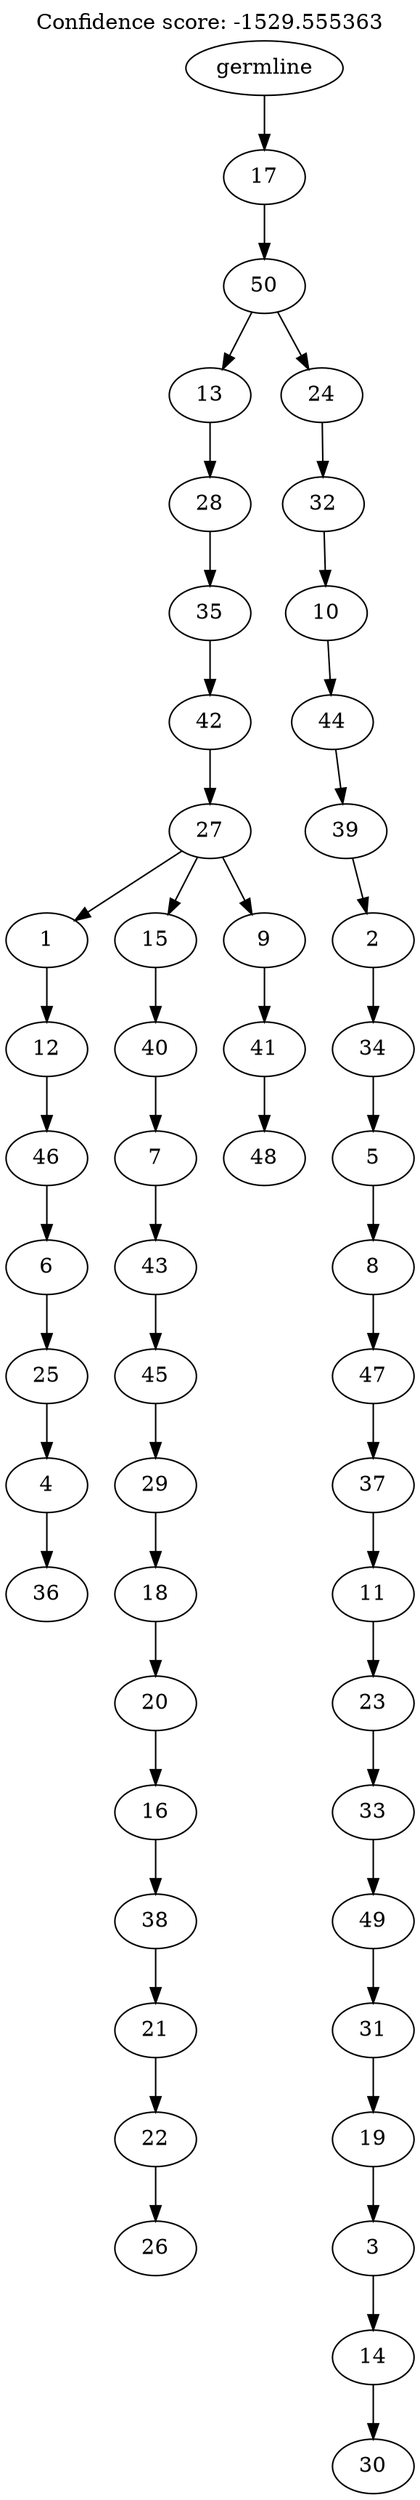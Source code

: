 digraph g {
	"49" -> "50";
	"50" [label="36"];
	"48" -> "49";
	"49" [label="4"];
	"47" -> "48";
	"48" [label="25"];
	"46" -> "47";
	"47" [label="6"];
	"45" -> "46";
	"46" [label="46"];
	"44" -> "45";
	"45" [label="12"];
	"42" -> "43";
	"43" [label="26"];
	"41" -> "42";
	"42" [label="22"];
	"40" -> "41";
	"41" [label="21"];
	"39" -> "40";
	"40" [label="38"];
	"38" -> "39";
	"39" [label="16"];
	"37" -> "38";
	"38" [label="20"];
	"36" -> "37";
	"37" [label="18"];
	"35" -> "36";
	"36" [label="29"];
	"34" -> "35";
	"35" [label="45"];
	"33" -> "34";
	"34" [label="43"];
	"32" -> "33";
	"33" [label="7"];
	"31" -> "32";
	"32" [label="40"];
	"29" -> "30";
	"30" [label="48"];
	"28" -> "29";
	"29" [label="41"];
	"27" -> "28";
	"28" [label="9"];
	"27" -> "31";
	"31" [label="15"];
	"27" -> "44";
	"44" [label="1"];
	"26" -> "27";
	"27" [label="27"];
	"25" -> "26";
	"26" [label="42"];
	"24" -> "25";
	"25" [label="35"];
	"23" -> "24";
	"24" [label="28"];
	"21" -> "22";
	"22" [label="30"];
	"20" -> "21";
	"21" [label="14"];
	"19" -> "20";
	"20" [label="3"];
	"18" -> "19";
	"19" [label="19"];
	"17" -> "18";
	"18" [label="31"];
	"16" -> "17";
	"17" [label="49"];
	"15" -> "16";
	"16" [label="33"];
	"14" -> "15";
	"15" [label="23"];
	"13" -> "14";
	"14" [label="11"];
	"12" -> "13";
	"13" [label="37"];
	"11" -> "12";
	"12" [label="47"];
	"10" -> "11";
	"11" [label="8"];
	"9" -> "10";
	"10" [label="5"];
	"8" -> "9";
	"9" [label="34"];
	"7" -> "8";
	"8" [label="2"];
	"6" -> "7";
	"7" [label="39"];
	"5" -> "6";
	"6" [label="44"];
	"4" -> "5";
	"5" [label="10"];
	"3" -> "4";
	"4" [label="32"];
	"2" -> "3";
	"3" [label="24"];
	"2" -> "23";
	"23" [label="13"];
	"1" -> "2";
	"2" [label="50"];
	"0" -> "1";
	"1" [label="17"];
	"0" [label="germline"];
	labelloc="t";
	label="Confidence score: -1529.555363";
}

